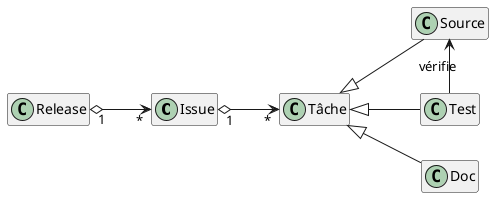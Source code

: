 @startuml
hide empty members
left to right direction

class Issue
class "Tâche" as tache
class Release
class Doc
class Test
class Source

Issue "1" o--> "*" tache
Test -left-> Source : vérifie
Release "1" o--> "*" Issue
tache <|-- Doc
tache <|-- Source
tache <|-- Test
@enduml